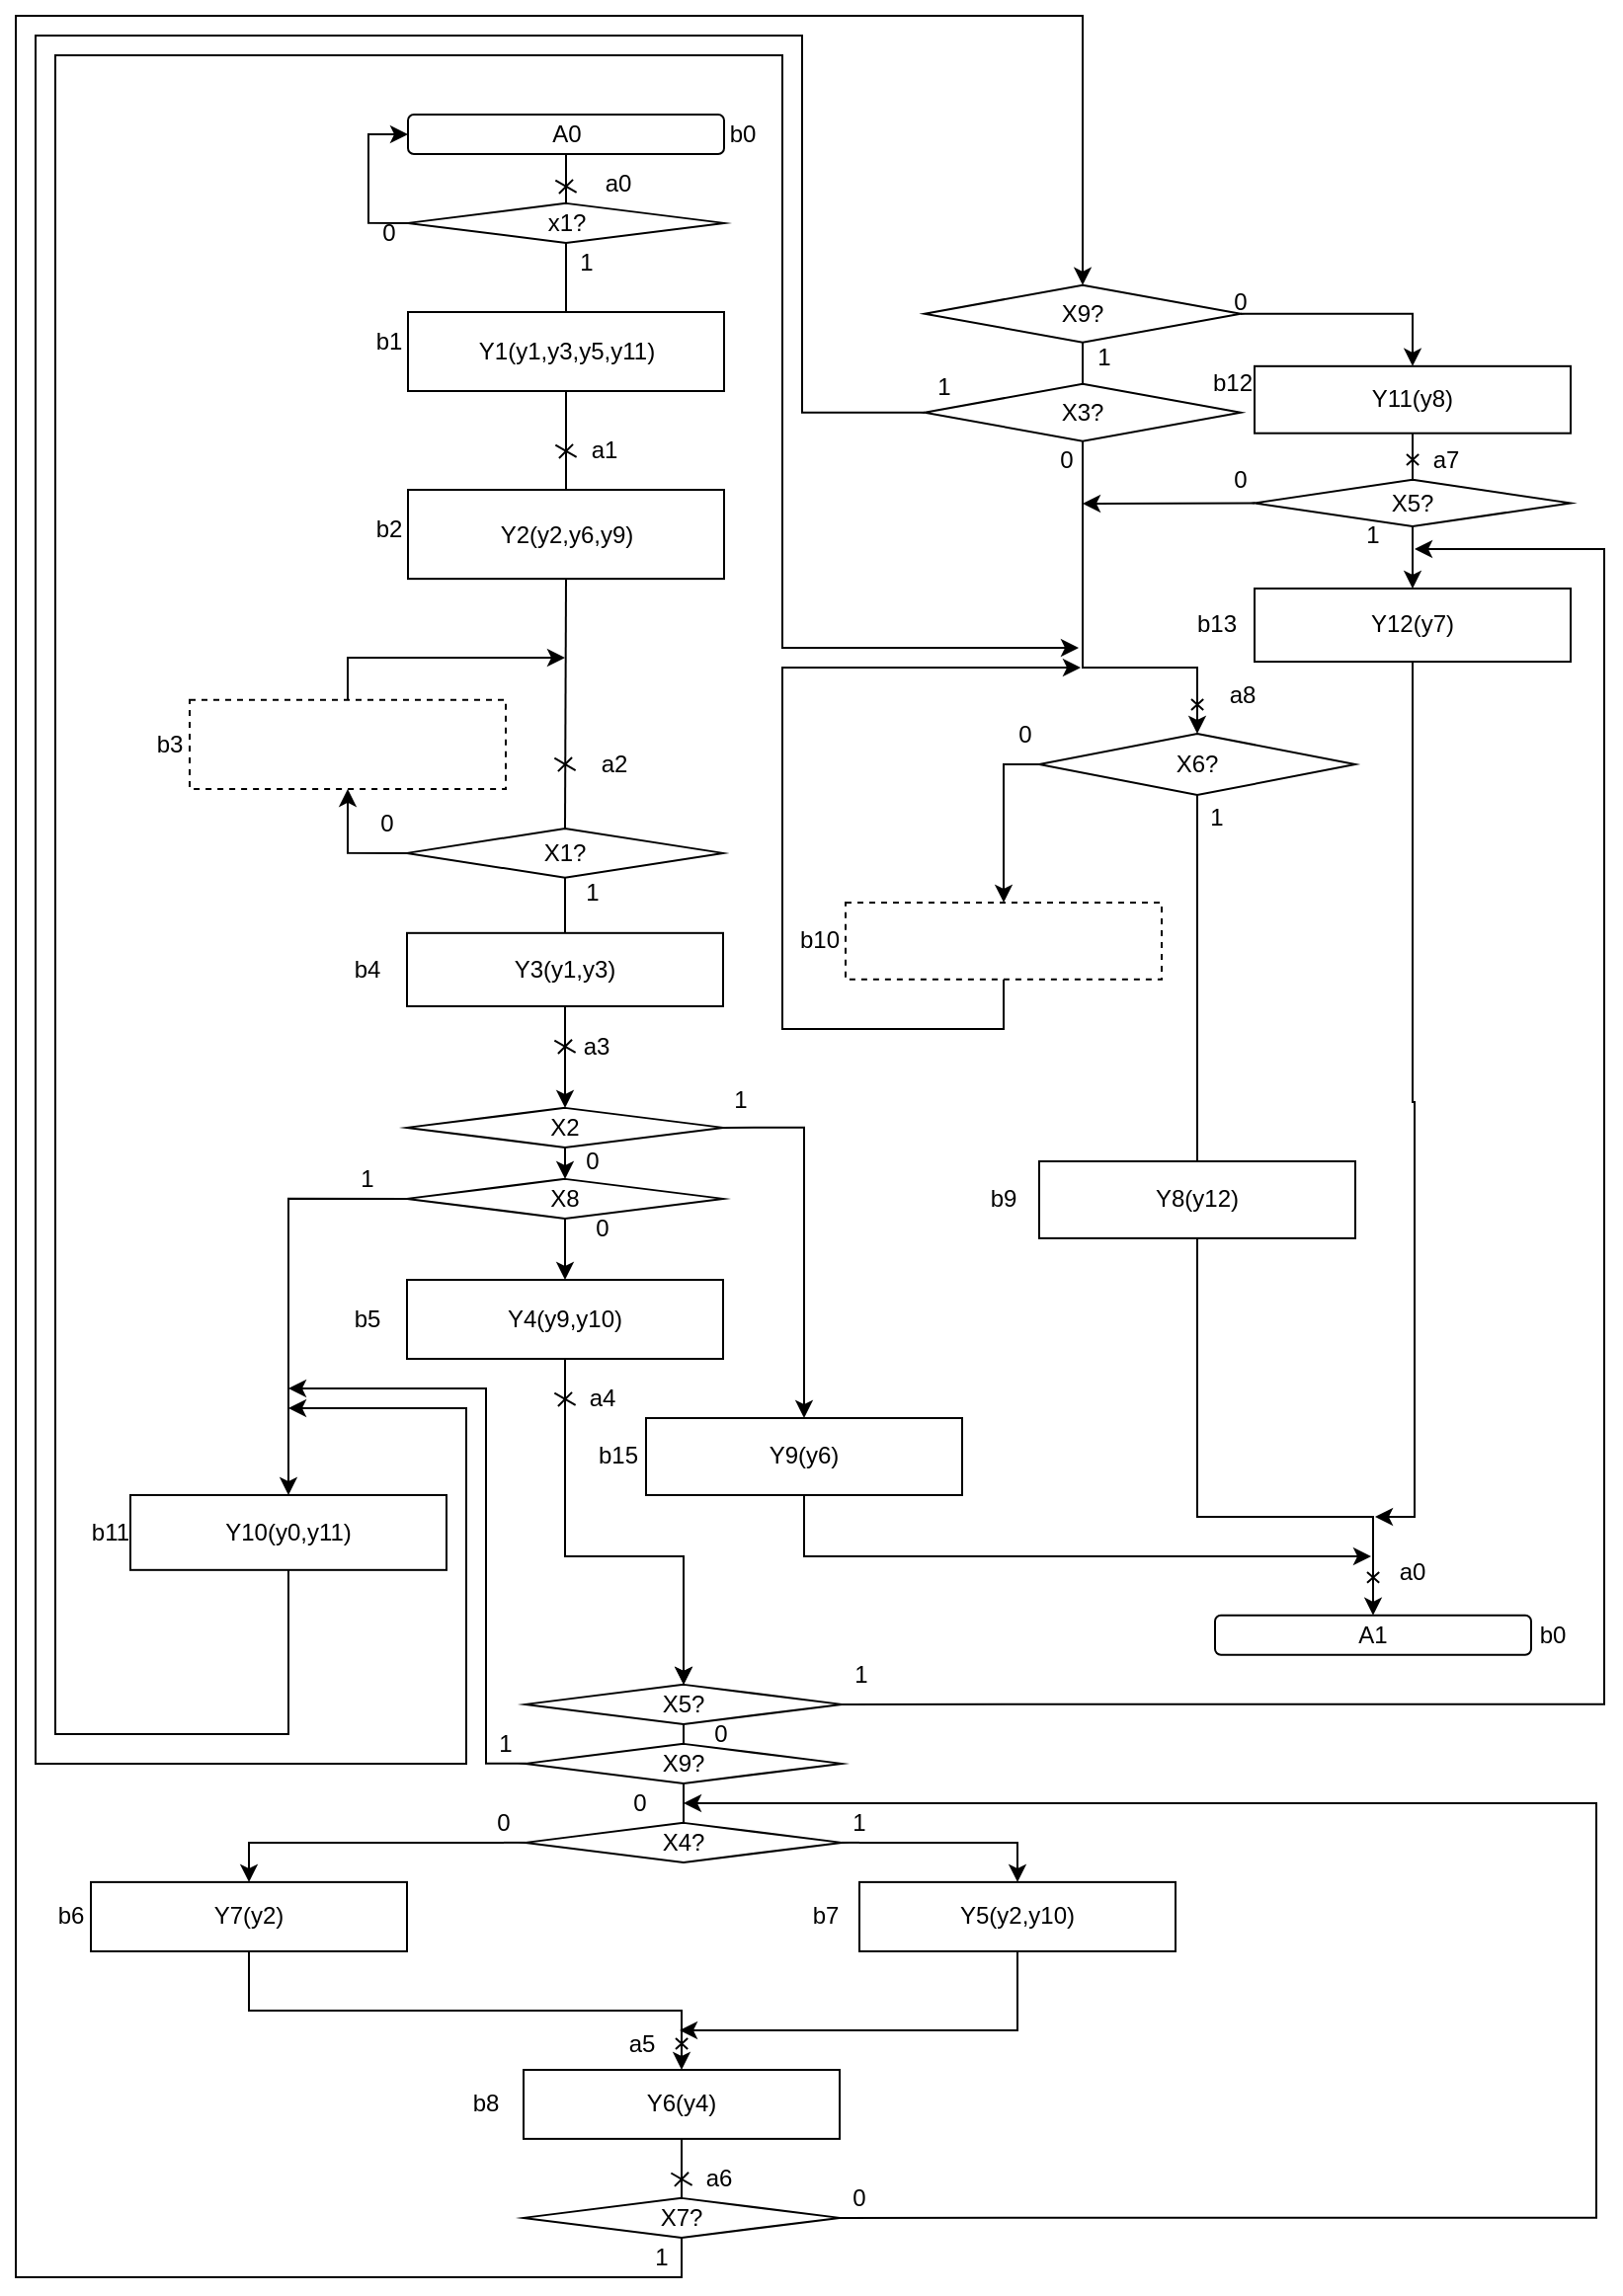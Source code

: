 <mxfile version="14.5.1" type="device"><diagram id="7AJc4S17dh15q3jTq7cm" name="Page-1"><mxGraphModel dx="1086" dy="806" grid="1" gridSize="10" guides="1" tooltips="1" connect="1" arrows="1" fold="1" page="1" pageScale="1" pageWidth="827" pageHeight="1169" math="0" shadow="0"><root><mxCell id="0"/><mxCell id="1" parent="0"/><mxCell id="7k6Sa5qqdHuAIgFIrqOI-1" value="A0" style="rounded=1;whiteSpace=wrap;html=1;" parent="1" vertex="1"><mxGeometry x="210.5" y="60" width="160" height="20" as="geometry"/></mxCell><mxCell id="7k6Sa5qqdHuAIgFIrqOI-116" style="edgeStyle=orthogonalEdgeStyle;rounded=0;orthogonalLoop=1;jettySize=auto;html=1;exitX=0;exitY=0.5;exitDx=0;exitDy=0;entryX=0;entryY=0.5;entryDx=0;entryDy=0;" parent="1" source="7k6Sa5qqdHuAIgFIrqOI-2" target="7k6Sa5qqdHuAIgFIrqOI-1" edge="1"><mxGeometry relative="1" as="geometry"/></mxCell><mxCell id="7k6Sa5qqdHuAIgFIrqOI-2" value="х1?" style="rhombus;whiteSpace=wrap;html=1;" parent="1" vertex="1"><mxGeometry x="210.5" y="104.94" width="160" height="20" as="geometry"/></mxCell><mxCell id="7k6Sa5qqdHuAIgFIrqOI-3" value="Y1(y1,y3,y5,y11)" style="rounded=0;whiteSpace=wrap;html=1;" parent="1" vertex="1"><mxGeometry x="210.5" y="160" width="160" height="40" as="geometry"/></mxCell><mxCell id="7k6Sa5qqdHuAIgFIrqOI-4" value="&lt;div&gt;Y2(y2,y6,y9)&lt;/div&gt;" style="rounded=0;whiteSpace=wrap;html=1;" parent="1" vertex="1"><mxGeometry x="210.5" y="250" width="160" height="45.06" as="geometry"/></mxCell><mxCell id="7k6Sa5qqdHuAIgFIrqOI-129" style="edgeStyle=orthogonalEdgeStyle;rounded=0;orthogonalLoop=1;jettySize=auto;html=1;exitX=0;exitY=0.5;exitDx=0;exitDy=0;entryX=0.5;entryY=1;entryDx=0;entryDy=0;" parent="1" source="7k6Sa5qqdHuAIgFIrqOI-5" target="7k6Sa5qqdHuAIgFIrqOI-128" edge="1"><mxGeometry relative="1" as="geometry"/></mxCell><mxCell id="7k6Sa5qqdHuAIgFIrqOI-5" value="X1?" style="rhombus;whiteSpace=wrap;html=1;" parent="1" vertex="1"><mxGeometry x="210" y="421.47" width="160" height="24.94" as="geometry"/></mxCell><mxCell id="7k6Sa5qqdHuAIgFIrqOI-142" style="edgeStyle=orthogonalEdgeStyle;rounded=0;orthogonalLoop=1;jettySize=auto;html=1;exitX=0.5;exitY=1;exitDx=0;exitDy=0;entryX=0.5;entryY=0;entryDx=0;entryDy=0;" parent="1" source="7k6Sa5qqdHuAIgFIrqOI-6" target="7k6Sa5qqdHuAIgFIrqOI-8" edge="1"><mxGeometry relative="1" as="geometry"/></mxCell><mxCell id="7k6Sa5qqdHuAIgFIrqOI-6" value="Y3(y1,y3)" style="rounded=0;whiteSpace=wrap;html=1;" parent="1" vertex="1"><mxGeometry x="210" y="474.41" width="160" height="37.06" as="geometry"/></mxCell><mxCell id="7k6Sa5qqdHuAIgFIrqOI-7" style="edgeStyle=orthogonalEdgeStyle;rounded=0;orthogonalLoop=1;jettySize=auto;html=1;exitX=1;exitY=0.5;exitDx=0;exitDy=0;entryX=0.5;entryY=0;entryDx=0;entryDy=0;" parent="1" source="7k6Sa5qqdHuAIgFIrqOI-8" target="7k6Sa5qqdHuAIgFIrqOI-28" edge="1"><mxGeometry relative="1" as="geometry"/></mxCell><mxCell id="7k6Sa5qqdHuAIgFIrqOI-143" style="edgeStyle=orthogonalEdgeStyle;rounded=0;orthogonalLoop=1;jettySize=auto;html=1;exitX=0.5;exitY=1;exitDx=0;exitDy=0;entryX=0.5;entryY=0;entryDx=0;entryDy=0;" parent="1" source="7k6Sa5qqdHuAIgFIrqOI-8" target="7k6Sa5qqdHuAIgFIrqOI-10" edge="1"><mxGeometry relative="1" as="geometry"/></mxCell><mxCell id="7k6Sa5qqdHuAIgFIrqOI-8" value="X2" style="rhombus;whiteSpace=wrap;html=1;" parent="1" vertex="1"><mxGeometry x="210" y="562.94" width="160" height="20" as="geometry"/></mxCell><mxCell id="7k6Sa5qqdHuAIgFIrqOI-9" style="edgeStyle=orthogonalEdgeStyle;rounded=0;orthogonalLoop=1;jettySize=auto;html=1;exitX=0;exitY=0.5;exitDx=0;exitDy=0;entryX=0.5;entryY=0;entryDx=0;entryDy=0;" parent="1" source="7k6Sa5qqdHuAIgFIrqOI-10" target="7k6Sa5qqdHuAIgFIrqOI-30" edge="1"><mxGeometry relative="1" as="geometry"/></mxCell><mxCell id="7k6Sa5qqdHuAIgFIrqOI-131" style="edgeStyle=orthogonalEdgeStyle;rounded=0;orthogonalLoop=1;jettySize=auto;html=1;exitX=0.5;exitY=1;exitDx=0;exitDy=0;entryX=0.5;entryY=0;entryDx=0;entryDy=0;" parent="1" source="7k6Sa5qqdHuAIgFIrqOI-10" target="7k6Sa5qqdHuAIgFIrqOI-12" edge="1"><mxGeometry relative="1" as="geometry"/></mxCell><mxCell id="7k6Sa5qqdHuAIgFIrqOI-10" value="X8" style="rhombus;whiteSpace=wrap;html=1;" parent="1" vertex="1"><mxGeometry x="210" y="598.94" width="160" height="20" as="geometry"/></mxCell><mxCell id="7k6Sa5qqdHuAIgFIrqOI-11" style="edgeStyle=orthogonalEdgeStyle;rounded=0;orthogonalLoop=1;jettySize=auto;html=1;exitX=0.5;exitY=1;exitDx=0;exitDy=0;entryX=0.5;entryY=0;entryDx=0;entryDy=0;" parent="1" source="7k6Sa5qqdHuAIgFIrqOI-12" target="7k6Sa5qqdHuAIgFIrqOI-32" edge="1"><mxGeometry relative="1" as="geometry"><Array as="points"><mxPoint x="290" y="790"/><mxPoint x="350" y="790"/></Array></mxGeometry></mxCell><mxCell id="7k6Sa5qqdHuAIgFIrqOI-12" value="&lt;div&gt;Y4(y9,y10)&lt;/div&gt;" style="rounded=0;whiteSpace=wrap;html=1;" parent="1" vertex="1"><mxGeometry x="210" y="650" width="160" height="40" as="geometry"/></mxCell><mxCell id="7k6Sa5qqdHuAIgFIrqOI-13" value="" style="endArrow=none;html=1;exitX=0.5;exitY=0;exitDx=0;exitDy=0;entryX=0.5;entryY=1;entryDx=0;entryDy=0;" parent="1" source="7k6Sa5qqdHuAIgFIrqOI-2" target="7k6Sa5qqdHuAIgFIrqOI-1" edge="1"><mxGeometry width="50" height="50" relative="1" as="geometry"><mxPoint x="530.5" y="294.94" as="sourcePoint"/><mxPoint x="580.5" y="244.94" as="targetPoint"/></mxGeometry></mxCell><mxCell id="7k6Sa5qqdHuAIgFIrqOI-17" value="" style="endArrow=none;html=1;exitX=0.5;exitY=0;exitDx=0;exitDy=0;entryX=0.5;entryY=1;entryDx=0;entryDy=0;" parent="1" source="7k6Sa5qqdHuAIgFIrqOI-3" target="7k6Sa5qqdHuAIgFIrqOI-2" edge="1"><mxGeometry width="50" height="50" relative="1" as="geometry"><mxPoint x="530.5" y="294.94" as="sourcePoint"/><mxPoint x="580.5" y="244.94" as="targetPoint"/></mxGeometry></mxCell><mxCell id="7k6Sa5qqdHuAIgFIrqOI-18" value="" style="endArrow=none;html=1;exitX=0.5;exitY=1;exitDx=0;exitDy=0;entryX=0.5;entryY=0;entryDx=0;entryDy=0;" parent="1" source="7k6Sa5qqdHuAIgFIrqOI-3" target="7k6Sa5qqdHuAIgFIrqOI-4" edge="1"><mxGeometry width="50" height="50" relative="1" as="geometry"><mxPoint x="289.5" y="424.94" as="sourcePoint"/><mxPoint x="579.5" y="524.94" as="targetPoint"/></mxGeometry></mxCell><mxCell id="7k6Sa5qqdHuAIgFIrqOI-19" value="" style="endArrow=none;html=1;exitX=0.5;exitY=1;exitDx=0;exitDy=0;entryX=0.5;entryY=0;entryDx=0;entryDy=0;" parent="1" source="7k6Sa5qqdHuAIgFIrqOI-4" target="7k6Sa5qqdHuAIgFIrqOI-5" edge="1"><mxGeometry width="50" height="50" relative="1" as="geometry"><mxPoint x="529" y="554.94" as="sourcePoint"/><mxPoint x="579" y="504.94" as="targetPoint"/></mxGeometry></mxCell><mxCell id="7k6Sa5qqdHuAIgFIrqOI-24" value="" style="endArrow=none;html=1;exitX=0.5;exitY=0;exitDx=0;exitDy=0;entryX=0.5;entryY=1;entryDx=0;entryDy=0;" parent="1" source="7k6Sa5qqdHuAIgFIrqOI-6" target="7k6Sa5qqdHuAIgFIrqOI-5" edge="1"><mxGeometry width="50" height="50" relative="1" as="geometry"><mxPoint x="529" y="554.94" as="sourcePoint"/><mxPoint x="579" y="504.94" as="targetPoint"/></mxGeometry></mxCell><mxCell id="7k6Sa5qqdHuAIgFIrqOI-27" style="edgeStyle=orthogonalEdgeStyle;rounded=0;orthogonalLoop=1;jettySize=auto;html=1;exitX=0.5;exitY=1;exitDx=0;exitDy=0;" parent="1" source="7k6Sa5qqdHuAIgFIrqOI-28" edge="1"><mxGeometry relative="1" as="geometry"><mxPoint x="698" y="790" as="targetPoint"/><Array as="points"><mxPoint x="411" y="790"/><mxPoint x="698" y="790"/></Array></mxGeometry></mxCell><mxCell id="7k6Sa5qqdHuAIgFIrqOI-28" value="Y9(y6)" style="rounded=0;whiteSpace=wrap;html=1;" parent="1" vertex="1"><mxGeometry x="331" y="720" width="160" height="38.97" as="geometry"/></mxCell><mxCell id="7k6Sa5qqdHuAIgFIrqOI-29" style="edgeStyle=orthogonalEdgeStyle;rounded=0;orthogonalLoop=1;jettySize=auto;html=1;exitX=0.5;exitY=1;exitDx=0;exitDy=0;" parent="1" source="7k6Sa5qqdHuAIgFIrqOI-30" edge="1"><mxGeometry relative="1" as="geometry"><mxPoint x="550" y="330" as="targetPoint"/><Array as="points"><mxPoint x="150" y="880"/><mxPoint x="32" y="880"/><mxPoint x="32" y="30"/><mxPoint x="400" y="30"/><mxPoint x="400" y="330"/></Array></mxGeometry></mxCell><mxCell id="7k6Sa5qqdHuAIgFIrqOI-30" value="Y10(y0,y11)" style="rounded=0;whiteSpace=wrap;html=1;" parent="1" vertex="1"><mxGeometry x="70" y="758.97" width="160" height="37.94" as="geometry"/></mxCell><mxCell id="7k6Sa5qqdHuAIgFIrqOI-31" style="edgeStyle=orthogonalEdgeStyle;rounded=0;orthogonalLoop=1;jettySize=auto;html=1;exitX=1;exitY=0.5;exitDx=0;exitDy=0;" parent="1" source="7k6Sa5qqdHuAIgFIrqOI-32" edge="1"><mxGeometry relative="1" as="geometry"><mxPoint x="720" y="280" as="targetPoint"/><Array as="points"><mxPoint x="816" y="865"/><mxPoint x="816" y="280"/><mxPoint x="720" y="280"/></Array></mxGeometry></mxCell><mxCell id="7k6Sa5qqdHuAIgFIrqOI-32" value="X5?" style="rhombus;whiteSpace=wrap;html=1;" parent="1" vertex="1"><mxGeometry x="270" y="854.94" width="160" height="20" as="geometry"/></mxCell><mxCell id="7k6Sa5qqdHuAIgFIrqOI-33" value="" style="endArrow=classic;html=1;entryX=0.5;entryY=0;entryDx=0;entryDy=0;" parent="1" target="7k6Sa5qqdHuAIgFIrqOI-32" edge="1"><mxGeometry width="50" height="50" relative="1" as="geometry"><mxPoint x="350" y="844.94" as="sourcePoint"/><mxPoint x="280" y="904.94" as="targetPoint"/></mxGeometry></mxCell><mxCell id="7k6Sa5qqdHuAIgFIrqOI-34" value="X9?" style="rhombus;whiteSpace=wrap;html=1;" parent="1" vertex="1"><mxGeometry x="270" y="884.94" width="160" height="20" as="geometry"/></mxCell><mxCell id="7k6Sa5qqdHuAIgFIrqOI-35" value="X4?" style="rhombus;whiteSpace=wrap;html=1;" parent="1" vertex="1"><mxGeometry x="270" y="924.94" width="160" height="20" as="geometry"/></mxCell><mxCell id="7k6Sa5qqdHuAIgFIrqOI-135" style="edgeStyle=orthogonalEdgeStyle;rounded=0;orthogonalLoop=1;jettySize=auto;html=1;exitX=0.5;exitY=1;exitDx=0;exitDy=0;entryX=0.5;entryY=0;entryDx=0;entryDy=0;" parent="1" source="7k6Sa5qqdHuAIgFIrqOI-36" target="7k6Sa5qqdHuAIgFIrqOI-38" edge="1"><mxGeometry relative="1" as="geometry"><mxPoint x="320.0" y="1020" as="targetPoint"/></mxGeometry></mxCell><mxCell id="7k6Sa5qqdHuAIgFIrqOI-36" value="Y7(y2)" style="rounded=0;whiteSpace=wrap;html=1;" parent="1" vertex="1"><mxGeometry x="50" y="954.94" width="160" height="35.06" as="geometry"/></mxCell><mxCell id="7k6Sa5qqdHuAIgFIrqOI-136" style="edgeStyle=orthogonalEdgeStyle;rounded=0;orthogonalLoop=1;jettySize=auto;html=1;exitX=0.5;exitY=1;exitDx=0;exitDy=0;" parent="1" source="7k6Sa5qqdHuAIgFIrqOI-37" edge="1"><mxGeometry relative="1" as="geometry"><mxPoint x="348" y="1030" as="targetPoint"/><Array as="points"><mxPoint x="519" y="1030"/><mxPoint x="348" y="1030"/></Array></mxGeometry></mxCell><mxCell id="7k6Sa5qqdHuAIgFIrqOI-37" value="Y5(y2,y10)" style="rounded=0;whiteSpace=wrap;html=1;" parent="1" vertex="1"><mxGeometry x="439" y="954.94" width="160" height="35.06" as="geometry"/></mxCell><mxCell id="7k6Sa5qqdHuAIgFIrqOI-38" value="Y6(y4)" style="rounded=0;whiteSpace=wrap;html=1;" parent="1" vertex="1"><mxGeometry x="269" y="1050" width="160" height="34.94" as="geometry"/></mxCell><mxCell id="7k6Sa5qqdHuAIgFIrqOI-39" value="" style="endArrow=none;html=1;exitX=0.5;exitY=1;exitDx=0;exitDy=0;entryX=0.5;entryY=0;entryDx=0;entryDy=0;" parent="1" source="7k6Sa5qqdHuAIgFIrqOI-32" target="7k6Sa5qqdHuAIgFIrqOI-34" edge="1"><mxGeometry width="50" height="50" relative="1" as="geometry"><mxPoint x="229" y="1094.94" as="sourcePoint"/><mxPoint x="279" y="1044.94" as="targetPoint"/></mxGeometry></mxCell><mxCell id="7k6Sa5qqdHuAIgFIrqOI-40" value="" style="endArrow=none;html=1;exitX=0.5;exitY=1;exitDx=0;exitDy=0;entryX=0.5;entryY=0;entryDx=0;entryDy=0;" parent="1" source="7k6Sa5qqdHuAIgFIrqOI-34" target="7k6Sa5qqdHuAIgFIrqOI-35" edge="1"><mxGeometry width="50" height="50" relative="1" as="geometry"><mxPoint x="229" y="1094.94" as="sourcePoint"/><mxPoint x="279" y="1044.94" as="targetPoint"/></mxGeometry></mxCell><mxCell id="7k6Sa5qqdHuAIgFIrqOI-41" value="" style="endArrow=none;html=1;entryX=0;entryY=0.5;entryDx=0;entryDy=0;" parent="1" target="7k6Sa5qqdHuAIgFIrqOI-35" edge="1"><mxGeometry width="50" height="50" relative="1" as="geometry"><mxPoint x="259" y="934.94" as="sourcePoint"/><mxPoint x="279" y="1044.94" as="targetPoint"/></mxGeometry></mxCell><mxCell id="7k6Sa5qqdHuAIgFIrqOI-42" value="" style="endArrow=classic;html=1;entryX=0.5;entryY=0;entryDx=0;entryDy=0;rounded=0;" parent="1" target="7k6Sa5qqdHuAIgFIrqOI-36" edge="1"><mxGeometry width="50" height="50" relative="1" as="geometry"><mxPoint x="259" y="934.94" as="sourcePoint"/><mxPoint x="279" y="1044.94" as="targetPoint"/><Array as="points"><mxPoint x="130" y="935"/></Array></mxGeometry></mxCell><mxCell id="7k6Sa5qqdHuAIgFIrqOI-43" value="" style="endArrow=none;html=1;exitX=1;exitY=0.5;exitDx=0;exitDy=0;" parent="1" source="7k6Sa5qqdHuAIgFIrqOI-35" edge="1"><mxGeometry width="50" height="50" relative="1" as="geometry"><mxPoint x="229" y="1094.94" as="sourcePoint"/><mxPoint x="439" y="934.94" as="targetPoint"/></mxGeometry></mxCell><mxCell id="7k6Sa5qqdHuAIgFIrqOI-44" value="" style="endArrow=classic;html=1;entryX=0.5;entryY=0;entryDx=0;entryDy=0;rounded=0;" parent="1" target="7k6Sa5qqdHuAIgFIrqOI-37" edge="1"><mxGeometry width="50" height="50" relative="1" as="geometry"><mxPoint x="439" y="934.94" as="sourcePoint"/><mxPoint x="279" y="1044.94" as="targetPoint"/><Array as="points"><mxPoint x="519" y="935"/></Array></mxGeometry></mxCell><mxCell id="7k6Sa5qqdHuAIgFIrqOI-50" style="edgeStyle=orthogonalEdgeStyle;rounded=0;orthogonalLoop=1;jettySize=auto;html=1;exitX=0.5;exitY=1;exitDx=0;exitDy=0;entryX=0.5;entryY=0;entryDx=0;entryDy=0;" parent="1" source="7k6Sa5qqdHuAIgFIrqOI-51" target="7k6Sa5qqdHuAIgFIrqOI-53" edge="1"><mxGeometry relative="1" as="geometry"><mxPoint x="180" y="544.94" as="targetPoint"/><Array as="points"><mxPoint x="349" y="1155"/><mxPoint x="12" y="1155"/><mxPoint x="12" y="10"/><mxPoint x="552" y="10"/></Array></mxGeometry></mxCell><mxCell id="7k6Sa5qqdHuAIgFIrqOI-51" value="X7?" style="rhombus;whiteSpace=wrap;html=1;" parent="1" vertex="1"><mxGeometry x="269" y="1114.94" width="160" height="20" as="geometry"/></mxCell><mxCell id="7k6Sa5qqdHuAIgFIrqOI-52" value="" style="endArrow=none;html=1;entryX=0.5;entryY=0;entryDx=0;entryDy=0;exitX=0.5;exitY=1;exitDx=0;exitDy=0;" parent="1" source="7k6Sa5qqdHuAIgFIrqOI-38" target="7k6Sa5qqdHuAIgFIrqOI-51" edge="1"><mxGeometry width="50" height="50" relative="1" as="geometry"><mxPoint x="229" y="1194.94" as="sourcePoint"/><mxPoint x="279" y="1144.94" as="targetPoint"/></mxGeometry></mxCell><mxCell id="7k6Sa5qqdHuAIgFIrqOI-168" style="edgeStyle=orthogonalEdgeStyle;rounded=0;orthogonalLoop=1;jettySize=auto;html=1;exitX=1;exitY=0.5;exitDx=0;exitDy=0;entryX=0.5;entryY=0;entryDx=0;entryDy=0;" parent="1" source="7k6Sa5qqdHuAIgFIrqOI-53" target="7k6Sa5qqdHuAIgFIrqOI-58" edge="1"><mxGeometry relative="1" as="geometry"/></mxCell><mxCell id="7k6Sa5qqdHuAIgFIrqOI-53" value="X9?" style="rhombus;whiteSpace=wrap;html=1;" parent="1" vertex="1"><mxGeometry x="472" y="146.38" width="160" height="28.94" as="geometry"/></mxCell><mxCell id="7k6Sa5qqdHuAIgFIrqOI-54" style="edgeStyle=orthogonalEdgeStyle;rounded=0;orthogonalLoop=1;jettySize=auto;html=1;exitX=0;exitY=0.5;exitDx=0;exitDy=0;" parent="1" source="7k6Sa5qqdHuAIgFIrqOI-55" edge="1"><mxGeometry relative="1" as="geometry"><mxPoint x="150" y="715" as="targetPoint"/><Array as="points"><mxPoint x="410" y="211"/><mxPoint x="410" y="20"/><mxPoint x="22" y="20"/><mxPoint x="22" y="895"/><mxPoint x="240" y="895"/><mxPoint x="240" y="715"/></Array></mxGeometry></mxCell><mxCell id="7k6Sa5qqdHuAIgFIrqOI-55" value="X3?" style="rhombus;whiteSpace=wrap;html=1;" parent="1" vertex="1"><mxGeometry x="472" y="196.38" width="160" height="28.94" as="geometry"/></mxCell><mxCell id="7k6Sa5qqdHuAIgFIrqOI-57" value="" style="endArrow=none;html=1;exitX=0.5;exitY=0;exitDx=0;exitDy=0;entryX=0.5;entryY=1;entryDx=0;entryDy=0;" parent="1" source="7k6Sa5qqdHuAIgFIrqOI-55" target="7k6Sa5qqdHuAIgFIrqOI-53" edge="1"><mxGeometry width="50" height="50" relative="1" as="geometry"><mxPoint x="422" y="245.32" as="sourcePoint"/><mxPoint x="472" y="195.32" as="targetPoint"/></mxGeometry></mxCell><mxCell id="7k6Sa5qqdHuAIgFIrqOI-58" value="Y11(y8)" style="rounded=0;whiteSpace=wrap;html=1;" parent="1" vertex="1"><mxGeometry x="639" y="187.41" width="160" height="33.94" as="geometry"/></mxCell><mxCell id="7k6Sa5qqdHuAIgFIrqOI-178" style="edgeStyle=orthogonalEdgeStyle;rounded=0;orthogonalLoop=1;jettySize=auto;html=1;exitX=0;exitY=0.5;exitDx=0;exitDy=0;entryX=0.5;entryY=0;entryDx=0;entryDy=0;" parent="1" source="7k6Sa5qqdHuAIgFIrqOI-59" target="7k6Sa5qqdHuAIgFIrqOI-177" edge="1"><mxGeometry relative="1" as="geometry"><Array as="points"><mxPoint x="512" y="389"/></Array></mxGeometry></mxCell><mxCell id="7k6Sa5qqdHuAIgFIrqOI-59" value="X6?" style="rhombus;whiteSpace=wrap;html=1;" parent="1" vertex="1"><mxGeometry x="530" y="373.49" width="160" height="31.06" as="geometry"/></mxCell><mxCell id="7k6Sa5qqdHuAIgFIrqOI-60" value="" style="endArrow=none;html=1;exitX=0.5;exitY=0;exitDx=0;exitDy=0;entryX=0.5;entryY=1;entryDx=0;entryDy=0;rounded=0;startArrow=classic;startFill=1;" parent="1" source="7k6Sa5qqdHuAIgFIrqOI-59" target="7k6Sa5qqdHuAIgFIrqOI-55" edge="1"><mxGeometry width="50" height="50" relative="1" as="geometry"><mxPoint x="562" y="305.32" as="sourcePoint"/><mxPoint x="612" y="255.32" as="targetPoint"/><Array as="points"><mxPoint x="610" y="340"/><mxPoint x="552" y="340"/></Array></mxGeometry></mxCell><mxCell id="7k6Sa5qqdHuAIgFIrqOI-64" value="X5?" style="rhombus;whiteSpace=wrap;html=1;" parent="1" vertex="1"><mxGeometry x="639" y="244.88" width="160" height="23.65" as="geometry"/></mxCell><mxCell id="7k6Sa5qqdHuAIgFIrqOI-67" value="" style="endArrow=none;html=1;entryX=0.5;entryY=0;entryDx=0;entryDy=0;exitX=0.5;exitY=1;exitDx=0;exitDy=0;" parent="1" source="7k6Sa5qqdHuAIgFIrqOI-58" target="7k6Sa5qqdHuAIgFIrqOI-64" edge="1"><mxGeometry width="50" height="50" relative="1" as="geometry"><mxPoint x="549" y="306.35" as="sourcePoint"/><mxPoint x="599" y="256.35" as="targetPoint"/></mxGeometry></mxCell><mxCell id="7k6Sa5qqdHuAIgFIrqOI-68" value="" style="endArrow=classic;html=1;exitX=0;exitY=0.5;exitDx=0;exitDy=0;" parent="1" source="7k6Sa5qqdHuAIgFIrqOI-64" edge="1"><mxGeometry width="50" height="50" relative="1" as="geometry"><mxPoint x="529" y="304.88" as="sourcePoint"/><mxPoint x="552" y="257" as="targetPoint"/></mxGeometry></mxCell><mxCell id="7k6Sa5qqdHuAIgFIrqOI-69" value="Y8(y12)" style="rounded=0;whiteSpace=wrap;html=1;" parent="1" vertex="1"><mxGeometry x="530" y="590" width="160" height="38.94" as="geometry"/></mxCell><mxCell id="7k6Sa5qqdHuAIgFIrqOI-70" value="A1" style="rounded=1;whiteSpace=wrap;html=1;" parent="1" vertex="1"><mxGeometry x="619" y="819.88" width="160" height="20" as="geometry"/></mxCell><mxCell id="7k6Sa5qqdHuAIgFIrqOI-71" style="edgeStyle=orthogonalEdgeStyle;rounded=0;orthogonalLoop=1;jettySize=auto;html=1;exitX=0.5;exitY=1;exitDx=0;exitDy=0;" parent="1" source="7k6Sa5qqdHuAIgFIrqOI-72" edge="1"><mxGeometry relative="1" as="geometry"><mxPoint x="700" y="770" as="targetPoint"/><Array as="points"><mxPoint x="719" y="560"/><mxPoint x="720" y="560"/><mxPoint x="720" y="770"/></Array></mxGeometry></mxCell><mxCell id="7k6Sa5qqdHuAIgFIrqOI-72" value="Y12(y7)" style="rounded=0;whiteSpace=wrap;html=1;" parent="1" vertex="1"><mxGeometry x="639" y="299.96" width="160" height="37.06" as="geometry"/></mxCell><mxCell id="7k6Sa5qqdHuAIgFIrqOI-73" value="" style="endArrow=none;html=1;entryX=0.5;entryY=1;entryDx=0;entryDy=0;exitX=0.5;exitY=0;exitDx=0;exitDy=0;rounded=0;endFill=0;startArrow=classic;startFill=1;" parent="1" source="7k6Sa5qqdHuAIgFIrqOI-70" target="7k6Sa5qqdHuAIgFIrqOI-69" edge="1"><mxGeometry width="50" height="50" relative="1" as="geometry"><mxPoint x="439" y="638.94" as="sourcePoint"/><mxPoint x="489" y="588.94" as="targetPoint"/><Array as="points"><mxPoint x="699" y="770"/><mxPoint x="610" y="770"/></Array></mxGeometry></mxCell><mxCell id="7k6Sa5qqdHuAIgFIrqOI-74" value="" style="endArrow=classic;html=1;entryX=0.5;entryY=0;entryDx=0;entryDy=0;exitX=0.5;exitY=1;exitDx=0;exitDy=0;startArrow=none;startFill=0;endFill=1;" parent="1" source="7k6Sa5qqdHuAIgFIrqOI-64" target="7k6Sa5qqdHuAIgFIrqOI-72" edge="1"><mxGeometry width="50" height="50" relative="1" as="geometry"><mxPoint x="459" y="396.35" as="sourcePoint"/><mxPoint x="509" y="346.35" as="targetPoint"/></mxGeometry></mxCell><mxCell id="7k6Sa5qqdHuAIgFIrqOI-75" value="" style="endArrow=none;html=1;entryX=0.5;entryY=0;entryDx=0;entryDy=0;exitX=0.5;exitY=1;exitDx=0;exitDy=0;" parent="1" source="7k6Sa5qqdHuAIgFIrqOI-59" target="7k6Sa5qqdHuAIgFIrqOI-69" edge="1"><mxGeometry width="50" height="50" relative="1" as="geometry"><mxPoint x="472" y="636.69" as="sourcePoint"/><mxPoint x="522" y="586.69" as="targetPoint"/></mxGeometry></mxCell><mxCell id="7k6Sa5qqdHuAIgFIrqOI-77" value="0" style="text;html=1;strokeColor=none;fillColor=none;align=center;verticalAlign=middle;whiteSpace=wrap;rounded=0;" parent="1" vertex="1"><mxGeometry x="180" y="408.94" width="40" height="20" as="geometry"/></mxCell><mxCell id="7k6Sa5qqdHuAIgFIrqOI-78" value="0" style="text;html=1;strokeColor=none;fillColor=none;align=center;verticalAlign=middle;whiteSpace=wrap;rounded=0;" parent="1" vertex="1"><mxGeometry x="283.85" y="585" width="40" height="10" as="geometry"/></mxCell><mxCell id="7k6Sa5qqdHuAIgFIrqOI-79" value="0" style="text;html=1;strokeColor=none;fillColor=none;align=center;verticalAlign=middle;whiteSpace=wrap;rounded=0;" parent="1" vertex="1"><mxGeometry x="289" y="618.94" width="40" height="10" as="geometry"/></mxCell><mxCell id="7k6Sa5qqdHuAIgFIrqOI-80" value="0" style="text;html=1;strokeColor=none;fillColor=none;align=center;verticalAlign=middle;whiteSpace=wrap;rounded=0;" parent="1" vertex="1"><mxGeometry x="349" y="874.94" width="40" height="10" as="geometry"/></mxCell><mxCell id="7k6Sa5qqdHuAIgFIrqOI-81" value="0" style="text;html=1;strokeColor=none;fillColor=none;align=center;verticalAlign=middle;whiteSpace=wrap;rounded=0;" parent="1" vertex="1"><mxGeometry x="308" y="904.94" width="40" height="20" as="geometry"/></mxCell><mxCell id="7k6Sa5qqdHuAIgFIrqOI-82" value="0" style="text;html=1;strokeColor=none;fillColor=none;align=center;verticalAlign=middle;whiteSpace=wrap;rounded=0;" parent="1" vertex="1"><mxGeometry x="239" y="914.94" width="40" height="20" as="geometry"/></mxCell><mxCell id="7k6Sa5qqdHuAIgFIrqOI-83" style="edgeStyle=orthogonalEdgeStyle;rounded=0;orthogonalLoop=1;jettySize=auto;html=1;exitX=0.25;exitY=1;exitDx=0;exitDy=0;" parent="1" source="7k6Sa5qqdHuAIgFIrqOI-84" edge="1"><mxGeometry relative="1" as="geometry"><mxPoint x="350" y="915" as="targetPoint"/><Array as="points"><mxPoint x="812" y="1125"/><mxPoint x="812" y="915"/></Array></mxGeometry></mxCell><mxCell id="7k6Sa5qqdHuAIgFIrqOI-84" value="0" style="text;html=1;strokeColor=none;fillColor=none;align=center;verticalAlign=middle;whiteSpace=wrap;rounded=0;" parent="1" vertex="1"><mxGeometry x="419" y="1104.94" width="40" height="20" as="geometry"/></mxCell><mxCell id="7k6Sa5qqdHuAIgFIrqOI-85" value="0" style="text;html=1;strokeColor=none;fillColor=none;align=center;verticalAlign=middle;whiteSpace=wrap;rounded=0;" parent="1" vertex="1"><mxGeometry x="612" y="144.94" width="40" height="20" as="geometry"/></mxCell><mxCell id="7k6Sa5qqdHuAIgFIrqOI-86" value="0" style="text;html=1;strokeColor=none;fillColor=none;align=center;verticalAlign=middle;whiteSpace=wrap;rounded=0;" parent="1" vertex="1"><mxGeometry x="524" y="225.32" width="40" height="20" as="geometry"/></mxCell><mxCell id="7k6Sa5qqdHuAIgFIrqOI-87" value="0" style="text;html=1;strokeColor=none;fillColor=none;align=center;verticalAlign=middle;whiteSpace=wrap;rounded=0;" parent="1" vertex="1"><mxGeometry x="503" y="363.94" width="40" height="20" as="geometry"/></mxCell><mxCell id="7k6Sa5qqdHuAIgFIrqOI-88" value="0" style="text;html=1;strokeColor=none;fillColor=none;align=center;verticalAlign=middle;whiteSpace=wrap;rounded=0;" parent="1" vertex="1"><mxGeometry x="612" y="235.39" width="40" height="20" as="geometry"/></mxCell><mxCell id="7k6Sa5qqdHuAIgFIrqOI-89" value="1" style="text;html=1;strokeColor=none;fillColor=none;align=center;verticalAlign=middle;whiteSpace=wrap;rounded=0;" parent="1" vertex="1"><mxGeometry x="280.5" y="124.94" width="40" height="20" as="geometry"/></mxCell><mxCell id="7k6Sa5qqdHuAIgFIrqOI-90" value="1" style="text;html=1;strokeColor=none;fillColor=none;align=center;verticalAlign=middle;whiteSpace=wrap;rounded=0;" parent="1" vertex="1"><mxGeometry x="283.85" y="448.94" width="40" height="10" as="geometry"/></mxCell><mxCell id="7k6Sa5qqdHuAIgFIrqOI-91" value="1" style="text;html=1;strokeColor=none;fillColor=none;align=center;verticalAlign=middle;whiteSpace=wrap;rounded=0;" parent="1" vertex="1"><mxGeometry x="359" y="548.94" width="40" height="20" as="geometry"/></mxCell><mxCell id="7k6Sa5qqdHuAIgFIrqOI-92" value="1" style="text;html=1;strokeColor=none;fillColor=none;align=center;verticalAlign=middle;whiteSpace=wrap;rounded=0;" parent="1" vertex="1"><mxGeometry x="170" y="588.94" width="40" height="20" as="geometry"/></mxCell><mxCell id="7k6Sa5qqdHuAIgFIrqOI-93" value="1" style="text;html=1;strokeColor=none;fillColor=none;align=center;verticalAlign=middle;whiteSpace=wrap;rounded=0;" parent="1" vertex="1"><mxGeometry x="420" y="840" width="40" height="20" as="geometry"/></mxCell><mxCell id="7k6Sa5qqdHuAIgFIrqOI-94" style="edgeStyle=orthogonalEdgeStyle;rounded=0;orthogonalLoop=1;jettySize=auto;html=1;" parent="1" source="7k6Sa5qqdHuAIgFIrqOI-34" edge="1"><mxGeometry relative="1" as="geometry"><mxPoint x="150" y="705" as="targetPoint"/><Array as="points"><mxPoint x="250" y="895"/><mxPoint x="250" y="705"/></Array></mxGeometry></mxCell><mxCell id="7k6Sa5qqdHuAIgFIrqOI-95" value="1" style="text;html=1;strokeColor=none;fillColor=none;align=center;verticalAlign=middle;whiteSpace=wrap;rounded=0;" parent="1" vertex="1"><mxGeometry x="240" y="874.94" width="40" height="20" as="geometry"/></mxCell><mxCell id="7k6Sa5qqdHuAIgFIrqOI-96" value="1" style="text;html=1;strokeColor=none;fillColor=none;align=center;verticalAlign=middle;whiteSpace=wrap;rounded=0;" parent="1" vertex="1"><mxGeometry x="419" y="914.94" width="40" height="20" as="geometry"/></mxCell><mxCell id="7k6Sa5qqdHuAIgFIrqOI-97" value="1" style="text;html=1;strokeColor=none;fillColor=none;align=center;verticalAlign=middle;whiteSpace=wrap;rounded=0;" parent="1" vertex="1"><mxGeometry x="543" y="177.85" width="40" height="10" as="geometry"/></mxCell><mxCell id="7k6Sa5qqdHuAIgFIrqOI-99" value="1" style="text;html=1;strokeColor=none;fillColor=none;align=center;verticalAlign=middle;whiteSpace=wrap;rounded=0;" parent="1" vertex="1"><mxGeometry x="462" y="187.85" width="40" height="20" as="geometry"/></mxCell><mxCell id="7k6Sa5qqdHuAIgFIrqOI-100" value="1" style="text;html=1;strokeColor=none;fillColor=none;align=center;verticalAlign=middle;whiteSpace=wrap;rounded=0;" parent="1" vertex="1"><mxGeometry x="600" y="411.47" width="40" height="10" as="geometry"/></mxCell><mxCell id="7k6Sa5qqdHuAIgFIrqOI-101" value="1" style="text;html=1;strokeColor=none;fillColor=none;align=center;verticalAlign=middle;whiteSpace=wrap;rounded=0;" parent="1" vertex="1"><mxGeometry x="679" y="262.53" width="40" height="20" as="geometry"/></mxCell><mxCell id="7k6Sa5qqdHuAIgFIrqOI-102" value="b1" style="text;html=1;strokeColor=none;fillColor=none;align=center;verticalAlign=middle;whiteSpace=wrap;rounded=0;" parent="1" vertex="1"><mxGeometry x="180.5" y="150" width="40" height="50" as="geometry"/></mxCell><mxCell id="7k6Sa5qqdHuAIgFIrqOI-103" value="b3" style="text;html=1;strokeColor=none;fillColor=none;align=center;verticalAlign=middle;whiteSpace=wrap;rounded=0;" parent="1" vertex="1"><mxGeometry x="70" y="363.94" width="40" height="30" as="geometry"/></mxCell><mxCell id="7k6Sa5qqdHuAIgFIrqOI-104" value="b4" style="text;html=1;strokeColor=none;fillColor=none;align=center;verticalAlign=middle;whiteSpace=wrap;rounded=0;" parent="1" vertex="1"><mxGeometry x="170" y="482.94" width="40" height="20" as="geometry"/></mxCell><mxCell id="7k6Sa5qqdHuAIgFIrqOI-112" value="1" style="text;html=1;strokeColor=none;fillColor=none;align=center;verticalAlign=middle;whiteSpace=wrap;rounded=0;" parent="1" vertex="1"><mxGeometry x="319" y="1134.94" width="40" height="20" as="geometry"/></mxCell><mxCell id="7k6Sa5qqdHuAIgFIrqOI-115" value="b0" style="text;html=1;strokeColor=none;fillColor=none;align=center;verticalAlign=middle;whiteSpace=wrap;rounded=0;" parent="1" vertex="1"><mxGeometry x="359.5" y="60" width="40" height="20" as="geometry"/></mxCell><mxCell id="7k6Sa5qqdHuAIgFIrqOI-117" value="0" style="text;html=1;strokeColor=none;fillColor=none;align=center;verticalAlign=middle;whiteSpace=wrap;rounded=0;" parent="1" vertex="1"><mxGeometry x="180.5" y="110" width="40" height="20" as="geometry"/></mxCell><mxCell id="7k6Sa5qqdHuAIgFIrqOI-119" value="" style="line;strokeWidth=1;html=1;perimeter=backbonePerimeter;points=[];outlineConnect=0;rotation=30;" parent="1" vertex="1"><mxGeometry x="284.35" y="96" width="12.3" height="0.77" as="geometry"/></mxCell><mxCell id="7k6Sa5qqdHuAIgFIrqOI-120" value="" style="line;strokeWidth=1;html=1;perimeter=backbonePerimeter;points=[];outlineConnect=0;rotation=-45;" parent="1" vertex="1"><mxGeometry x="285.5" y="96.14" width="10" height="0.63" as="geometry"/></mxCell><mxCell id="7k6Sa5qqdHuAIgFIrqOI-121" value="a0" style="text;html=1;strokeColor=none;fillColor=none;align=center;verticalAlign=middle;whiteSpace=wrap;rounded=0;" parent="1" vertex="1"><mxGeometry x="296.65" y="84.94" width="40" height="20" as="geometry"/></mxCell><mxCell id="7k6Sa5qqdHuAIgFIrqOI-123" value="" style="line;strokeWidth=1;html=1;perimeter=backbonePerimeter;points=[];outlineConnect=0;rotation=30;" parent="1" vertex="1"><mxGeometry x="284.35" y="230" width="12.3" height="0.77" as="geometry"/></mxCell><mxCell id="7k6Sa5qqdHuAIgFIrqOI-124" value="" style="line;strokeWidth=1;html=1;perimeter=backbonePerimeter;points=[];outlineConnect=0;rotation=-45;" parent="1" vertex="1"><mxGeometry x="285.5" y="230.14" width="10" height="0.63" as="geometry"/></mxCell><mxCell id="7k6Sa5qqdHuAIgFIrqOI-127" value="a1" style="text;html=1;strokeColor=none;fillColor=none;align=center;verticalAlign=middle;whiteSpace=wrap;rounded=0;" parent="1" vertex="1"><mxGeometry x="289.5" y="205.39" width="40" height="50" as="geometry"/></mxCell><mxCell id="7k6Sa5qqdHuAIgFIrqOI-130" style="edgeStyle=orthogonalEdgeStyle;rounded=0;orthogonalLoop=1;jettySize=auto;html=1;exitX=0.5;exitY=0;exitDx=0;exitDy=0;" parent="1" source="7k6Sa5qqdHuAIgFIrqOI-128" edge="1"><mxGeometry relative="1" as="geometry"><mxPoint x="290" y="335" as="targetPoint"/><Array as="points"><mxPoint x="180" y="335"/><mxPoint x="290" y="335"/></Array></mxGeometry></mxCell><mxCell id="7k6Sa5qqdHuAIgFIrqOI-128" value="" style="rounded=0;whiteSpace=wrap;html=1;dashed=1;" parent="1" vertex="1"><mxGeometry x="100" y="356.41" width="160" height="45.06" as="geometry"/></mxCell><mxCell id="7k6Sa5qqdHuAIgFIrqOI-132" value="b2" style="text;html=1;strokeColor=none;fillColor=none;align=center;verticalAlign=middle;whiteSpace=wrap;rounded=0;" parent="1" vertex="1"><mxGeometry x="180.5" y="245.06" width="40" height="50" as="geometry"/></mxCell><mxCell id="7k6Sa5qqdHuAIgFIrqOI-133" value="b11" style="text;html=1;strokeColor=none;fillColor=none;align=center;verticalAlign=middle;whiteSpace=wrap;rounded=0;" parent="1" vertex="1"><mxGeometry x="40" y="767.94" width="40" height="20" as="geometry"/></mxCell><mxCell id="7k6Sa5qqdHuAIgFIrqOI-144" value="" style="line;strokeWidth=1;html=1;perimeter=backbonePerimeter;points=[];outlineConnect=0;rotation=30;" parent="1" vertex="1"><mxGeometry x="283.85" y="710" width="12.3" height="0.77" as="geometry"/></mxCell><mxCell id="7k6Sa5qqdHuAIgFIrqOI-145" value="" style="line;strokeWidth=1;html=1;perimeter=backbonePerimeter;points=[];outlineConnect=0;rotation=-45;" parent="1" vertex="1"><mxGeometry x="285" y="710.14" width="10" height="0.63" as="geometry"/></mxCell><mxCell id="7k6Sa5qqdHuAIgFIrqOI-149" value="" style="line;strokeWidth=1;html=1;perimeter=backbonePerimeter;points=[];outlineConnect=0;rotation=30;" parent="1" vertex="1"><mxGeometry x="283.85" y="388.56" width="12.3" height="0.77" as="geometry"/></mxCell><mxCell id="7k6Sa5qqdHuAIgFIrqOI-150" value="" style="line;strokeWidth=1;html=1;perimeter=backbonePerimeter;points=[];outlineConnect=0;rotation=-45;" parent="1" vertex="1"><mxGeometry x="285" y="388.7" width="10" height="0.63" as="geometry"/></mxCell><mxCell id="7k6Sa5qqdHuAIgFIrqOI-154" value="" style="line;strokeWidth=1;html=1;perimeter=backbonePerimeter;points=[];outlineConnect=0;rotation=30;" parent="1" vertex="1"><mxGeometry x="283.85" y="531.47" width="12.3" height="0.77" as="geometry"/></mxCell><mxCell id="7k6Sa5qqdHuAIgFIrqOI-155" value="" style="line;strokeWidth=1;html=1;perimeter=backbonePerimeter;points=[];outlineConnect=0;rotation=-45;" parent="1" vertex="1"><mxGeometry x="285" y="531.61" width="10" height="0.63" as="geometry"/></mxCell><mxCell id="7k6Sa5qqdHuAIgFIrqOI-156" value="" style="line;strokeWidth=1;html=1;perimeter=backbonePerimeter;points=[];outlineConnect=0;rotation=30;" parent="1" vertex="1"><mxGeometry x="342.85" y="1104.94" width="12.3" height="0.77" as="geometry"/></mxCell><mxCell id="7k6Sa5qqdHuAIgFIrqOI-157" value="" style="line;strokeWidth=1;html=1;perimeter=backbonePerimeter;points=[];outlineConnect=0;rotation=-45;" parent="1" vertex="1"><mxGeometry x="344" y="1105.08" width="10" height="0.63" as="geometry"/></mxCell><mxCell id="7k6Sa5qqdHuAIgFIrqOI-165" value="" style="shape=umlDestroy;whiteSpace=wrap;html=1;strokeWidth=1;" parent="1" vertex="1"><mxGeometry x="696" y="797.94" width="6.1" height="5.44" as="geometry"/></mxCell><mxCell id="7k6Sa5qqdHuAIgFIrqOI-169" value="a2" style="text;html=1;strokeColor=none;fillColor=none;align=center;verticalAlign=middle;whiteSpace=wrap;rounded=0;" parent="1" vertex="1"><mxGeometry x="295" y="364.02" width="40" height="50" as="geometry"/></mxCell><mxCell id="7k6Sa5qqdHuAIgFIrqOI-170" value="a3" style="text;html=1;strokeColor=none;fillColor=none;align=center;verticalAlign=middle;whiteSpace=wrap;rounded=0;" parent="1" vertex="1"><mxGeometry x="285.5" y="506.86" width="40" height="50" as="geometry"/></mxCell><mxCell id="7k6Sa5qqdHuAIgFIrqOI-171" value="a4" style="text;html=1;strokeColor=none;fillColor=none;align=center;verticalAlign=middle;whiteSpace=wrap;rounded=0;" parent="1" vertex="1"><mxGeometry x="289" y="685.46" width="40" height="50" as="geometry"/></mxCell><mxCell id="7k6Sa5qqdHuAIgFIrqOI-172" value="b6" style="text;html=1;strokeColor=none;fillColor=none;align=center;verticalAlign=middle;whiteSpace=wrap;rounded=0;" parent="1" vertex="1"><mxGeometry x="20" y="962.47" width="40" height="20" as="geometry"/></mxCell><mxCell id="7k6Sa5qqdHuAIgFIrqOI-173" value="b7" style="text;html=1;strokeColor=none;fillColor=none;align=center;verticalAlign=middle;whiteSpace=wrap;rounded=0;" parent="1" vertex="1"><mxGeometry x="402" y="962.47" width="40" height="20" as="geometry"/></mxCell><mxCell id="7k6Sa5qqdHuAIgFIrqOI-174" value="a5" style="text;html=1;strokeColor=none;fillColor=none;align=center;verticalAlign=middle;whiteSpace=wrap;rounded=0;" parent="1" vertex="1"><mxGeometry x="309" y="1026.72" width="40" height="20" as="geometry"/></mxCell><mxCell id="7k6Sa5qqdHuAIgFIrqOI-175" value="b5" style="text;html=1;strokeColor=none;fillColor=none;align=center;verticalAlign=middle;whiteSpace=wrap;rounded=0;" parent="1" vertex="1"><mxGeometry x="170" y="660" width="40" height="20" as="geometry"/></mxCell><mxCell id="7k6Sa5qqdHuAIgFIrqOI-176" value="b15" style="text;html=1;strokeColor=none;fillColor=none;align=center;verticalAlign=middle;whiteSpace=wrap;rounded=0;" parent="1" vertex="1"><mxGeometry x="296.65" y="729.48" width="40" height="20" as="geometry"/></mxCell><mxCell id="7k6Sa5qqdHuAIgFIrqOI-179" style="edgeStyle=orthogonalEdgeStyle;rounded=0;orthogonalLoop=1;jettySize=auto;html=1;exitX=0.5;exitY=1;exitDx=0;exitDy=0;" parent="1" source="7k6Sa5qqdHuAIgFIrqOI-177" edge="1"><mxGeometry relative="1" as="geometry"><mxPoint x="551" y="340" as="targetPoint"/><Array as="points"><mxPoint x="512" y="523"/><mxPoint x="400" y="523"/><mxPoint x="400" y="340"/></Array></mxGeometry></mxCell><mxCell id="7k6Sa5qqdHuAIgFIrqOI-177" value="" style="rounded=0;whiteSpace=wrap;html=1;dashed=1;" parent="1" vertex="1"><mxGeometry x="432" y="458.94" width="160" height="38.94" as="geometry"/></mxCell><mxCell id="7k6Sa5qqdHuAIgFIrqOI-180" value="b10" style="text;html=1;strokeColor=none;fillColor=none;align=center;verticalAlign=middle;whiteSpace=wrap;rounded=0;" parent="1" vertex="1"><mxGeometry x="399" y="468.41" width="40" height="20" as="geometry"/></mxCell><mxCell id="7k6Sa5qqdHuAIgFIrqOI-181" value="a0" style="text;html=1;strokeColor=none;fillColor=none;align=center;verticalAlign=middle;whiteSpace=wrap;rounded=0;" parent="1" vertex="1"><mxGeometry x="699" y="787.94" width="40" height="20" as="geometry"/></mxCell><mxCell id="7k6Sa5qqdHuAIgFIrqOI-182" value="" style="shape=umlDestroy;whiteSpace=wrap;html=1;strokeWidth=1;" parent="1" vertex="1"><mxGeometry x="607" y="356.0" width="6.1" height="5.44" as="geometry"/></mxCell><mxCell id="7k6Sa5qqdHuAIgFIrqOI-183" value="a8" style="text;html=1;strokeColor=none;fillColor=none;align=center;verticalAlign=middle;whiteSpace=wrap;rounded=0;" parent="1" vertex="1"><mxGeometry x="613.1" y="344.02" width="40" height="20" as="geometry"/></mxCell><mxCell id="7k6Sa5qqdHuAIgFIrqOI-184" value="" style="shape=umlDestroy;whiteSpace=wrap;html=1;strokeWidth=1;" parent="1" vertex="1"><mxGeometry x="716" y="232.0" width="6.1" height="5.44" as="geometry"/></mxCell><mxCell id="7k6Sa5qqdHuAIgFIrqOI-185" value="b12" style="text;html=1;strokeColor=none;fillColor=none;align=center;verticalAlign=middle;whiteSpace=wrap;rounded=0;" parent="1" vertex="1"><mxGeometry x="608" y="186" width="40" height="20" as="geometry"/></mxCell><mxCell id="7k6Sa5qqdHuAIgFIrqOI-186" value="b9" style="text;html=1;strokeColor=none;fillColor=none;align=center;verticalAlign=middle;whiteSpace=wrap;rounded=0;" parent="1" vertex="1"><mxGeometry x="492" y="599.47" width="40" height="20" as="geometry"/></mxCell><mxCell id="7k6Sa5qqdHuAIgFIrqOI-187" value="" style="shape=umlDestroy;whiteSpace=wrap;html=1;strokeWidth=1;" parent="1" vertex="1"><mxGeometry x="346" y="1034" width="6.1" height="5.44" as="geometry"/></mxCell><mxCell id="7k6Sa5qqdHuAIgFIrqOI-188" value="a6" style="text;html=1;strokeColor=none;fillColor=none;align=center;verticalAlign=middle;whiteSpace=wrap;rounded=0;" parent="1" vertex="1"><mxGeometry x="348" y="1094.94" width="40" height="20" as="geometry"/></mxCell><mxCell id="7k6Sa5qqdHuAIgFIrqOI-189" value="b8" style="text;html=1;strokeColor=none;fillColor=none;align=center;verticalAlign=middle;whiteSpace=wrap;rounded=0;" parent="1" vertex="1"><mxGeometry x="230" y="1057.47" width="40" height="20" as="geometry"/></mxCell><mxCell id="7k6Sa5qqdHuAIgFIrqOI-190" value="b13" style="text;html=1;strokeColor=none;fillColor=none;align=center;verticalAlign=middle;whiteSpace=wrap;rounded=0;" parent="1" vertex="1"><mxGeometry x="600" y="308.49" width="40" height="20" as="geometry"/></mxCell><mxCell id="7k6Sa5qqdHuAIgFIrqOI-191" value="b0" style="text;html=1;strokeColor=none;fillColor=none;align=center;verticalAlign=middle;whiteSpace=wrap;rounded=0;" parent="1" vertex="1"><mxGeometry x="770" y="820" width="40" height="20" as="geometry"/></mxCell><mxCell id="7k6Sa5qqdHuAIgFIrqOI-195" value="a7" style="text;html=1;strokeColor=none;fillColor=none;align=center;verticalAlign=middle;whiteSpace=wrap;rounded=0;" parent="1" vertex="1"><mxGeometry x="716" y="224.72" width="40" height="20" as="geometry"/></mxCell></root></mxGraphModel></diagram></mxfile>